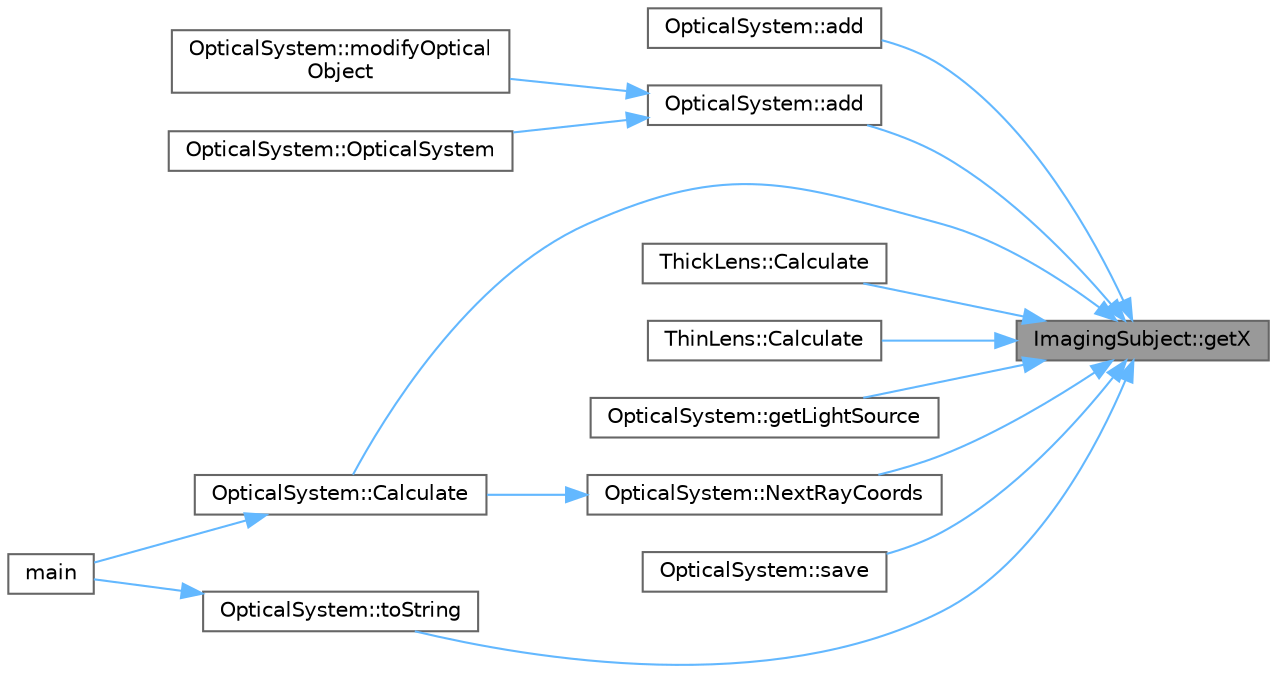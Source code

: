 digraph "ImagingSubject::getX"
{
 // LATEX_PDF_SIZE
  bgcolor="transparent";
  edge [fontname=Helvetica,fontsize=10,labelfontname=Helvetica,labelfontsize=10];
  node [fontname=Helvetica,fontsize=10,shape=box,height=0.2,width=0.4];
  rankdir="RL";
  Node1 [id="Node000001",label="ImagingSubject::getX",height=0.2,width=0.4,color="gray40", fillcolor="grey60", style="filled", fontcolor="black",tooltip="Retrieves the x-coordinate of the imaging subject."];
  Node1 -> Node2 [id="edge1_Node000001_Node000002",dir="back",color="steelblue1",style="solid",tooltip=" "];
  Node2 [id="Node000002",label="OpticalSystem::add",height=0.2,width=0.4,color="grey40", fillcolor="white", style="filled",URL="$classOpticalSystem.html#a3f287f30315ff0c317832aa7de85b957",tooltip="Adds a LightSource to the system."];
  Node1 -> Node3 [id="edge2_Node000001_Node000003",dir="back",color="steelblue1",style="solid",tooltip=" "];
  Node3 [id="Node000003",label="OpticalSystem::add",height=0.2,width=0.4,color="grey40", fillcolor="white", style="filled",URL="$classOpticalSystem.html#ae6db07d9e1f87f8e806754e82ade380e",tooltip="Adds an OpticalObject to the system."];
  Node3 -> Node4 [id="edge3_Node000003_Node000004",dir="back",color="steelblue1",style="solid",tooltip=" "];
  Node4 [id="Node000004",label="OpticalSystem::modifyOptical\lObject",height=0.2,width=0.4,color="grey40", fillcolor="white", style="filled",URL="$classOpticalSystem.html#a2305f7a60f669b2a058f5e6ea8565186",tooltip="Modifies a property of an existing OpticalObject by its name."];
  Node3 -> Node5 [id="edge4_Node000003_Node000005",dir="back",color="steelblue1",style="solid",tooltip=" "];
  Node5 [id="Node000005",label="OpticalSystem::OpticalSystem",height=0.2,width=0.4,color="grey40", fillcolor="white", style="filled",URL="$classOpticalSystem.html#a69f88a3c7ef96026d36dba71768e5a89",tooltip="Constructs an OpticalSystem by loading its configuration from a json file."];
  Node1 -> Node6 [id="edge5_Node000001_Node000006",dir="back",color="steelblue1",style="solid",tooltip=" "];
  Node6 [id="Node000006",label="OpticalSystem::Calculate",height=0.2,width=0.4,color="grey40", fillcolor="white", style="filled",URL="$classOpticalSystem.html#abfa0b305c32eda9071c974bcf5413597",tooltip="Calculates the final image formed by the entire optical system."];
  Node6 -> Node7 [id="edge6_Node000006_Node000007",dir="back",color="steelblue1",style="solid",tooltip=" "];
  Node7 [id="Node000007",label="main",height=0.2,width=0.4,color="grey40", fillcolor="white", style="filled",URL="$OptiSim_8cpp.html#a0ddf1224851353fc92bfbff6f499fa97",tooltip="The main entry point of the OptiSim application."];
  Node1 -> Node8 [id="edge7_Node000001_Node000008",dir="back",color="steelblue1",style="solid",tooltip=" "];
  Node8 [id="Node000008",label="ThickLens::Calculate",height=0.2,width=0.4,color="grey40", fillcolor="white", style="filled",URL="$classThickLens.html#ab9908633ff93699c3a6b14606c9d1d12",tooltip="Calculates the image formed by this thick lens."];
  Node1 -> Node9 [id="edge8_Node000001_Node000009",dir="back",color="steelblue1",style="solid",tooltip=" "];
  Node9 [id="Node000009",label="ThinLens::Calculate",height=0.2,width=0.4,color="grey40", fillcolor="white", style="filled",URL="$classThinLens.html#a0067d898dec9b8188ba240bc5a832579",tooltip="Calculates the image formed by this thin lens."];
  Node1 -> Node10 [id="edge9_Node000001_Node000010",dir="back",color="steelblue1",style="solid",tooltip=" "];
  Node10 [id="Node000010",label="OpticalSystem::getLightSource",height=0.2,width=0.4,color="grey40", fillcolor="white", style="filled",URL="$classOpticalSystem.html#ac40a4866741c613a08867fd425e91e8a",tooltip="Retrieves the LightSource currently set in the system."];
  Node1 -> Node11 [id="edge10_Node000001_Node000011",dir="back",color="steelblue1",style="solid",tooltip=" "];
  Node11 [id="Node000011",label="OpticalSystem::NextRayCoords",height=0.2,width=0.4,color="grey40", fillcolor="white", style="filled",URL="$classOpticalSystem.html#ad2f214db0296fb9db5e828ea9b29231a",tooltip="Calculates and stores the next ray coordinates after interaction with an optical object."];
  Node11 -> Node6 [id="edge11_Node000011_Node000006",dir="back",color="steelblue1",style="solid",tooltip=" "];
  Node1 -> Node12 [id="edge12_Node000001_Node000012",dir="back",color="steelblue1",style="solid",tooltip=" "];
  Node12 [id="Node000012",label="OpticalSystem::save",height=0.2,width=0.4,color="grey40", fillcolor="white", style="filled",URL="$classOpticalSystem.html#a0dd5b63cca2a07cd0de55802e210f343",tooltip="Saves the current configuration of the optical system to a file."];
  Node1 -> Node13 [id="edge13_Node000001_Node000013",dir="back",color="steelblue1",style="solid",tooltip=" "];
  Node13 [id="Node000013",label="OpticalSystem::toString",height=0.2,width=0.4,color="grey40", fillcolor="white", style="filled",URL="$classOpticalSystem.html#a8a12e61ebbbb656507d8dd379f99f85e",tooltip="Prints a string representation of the optical system to an output stream."];
  Node13 -> Node7 [id="edge14_Node000013_Node000007",dir="back",color="steelblue1",style="solid",tooltip=" "];
}
